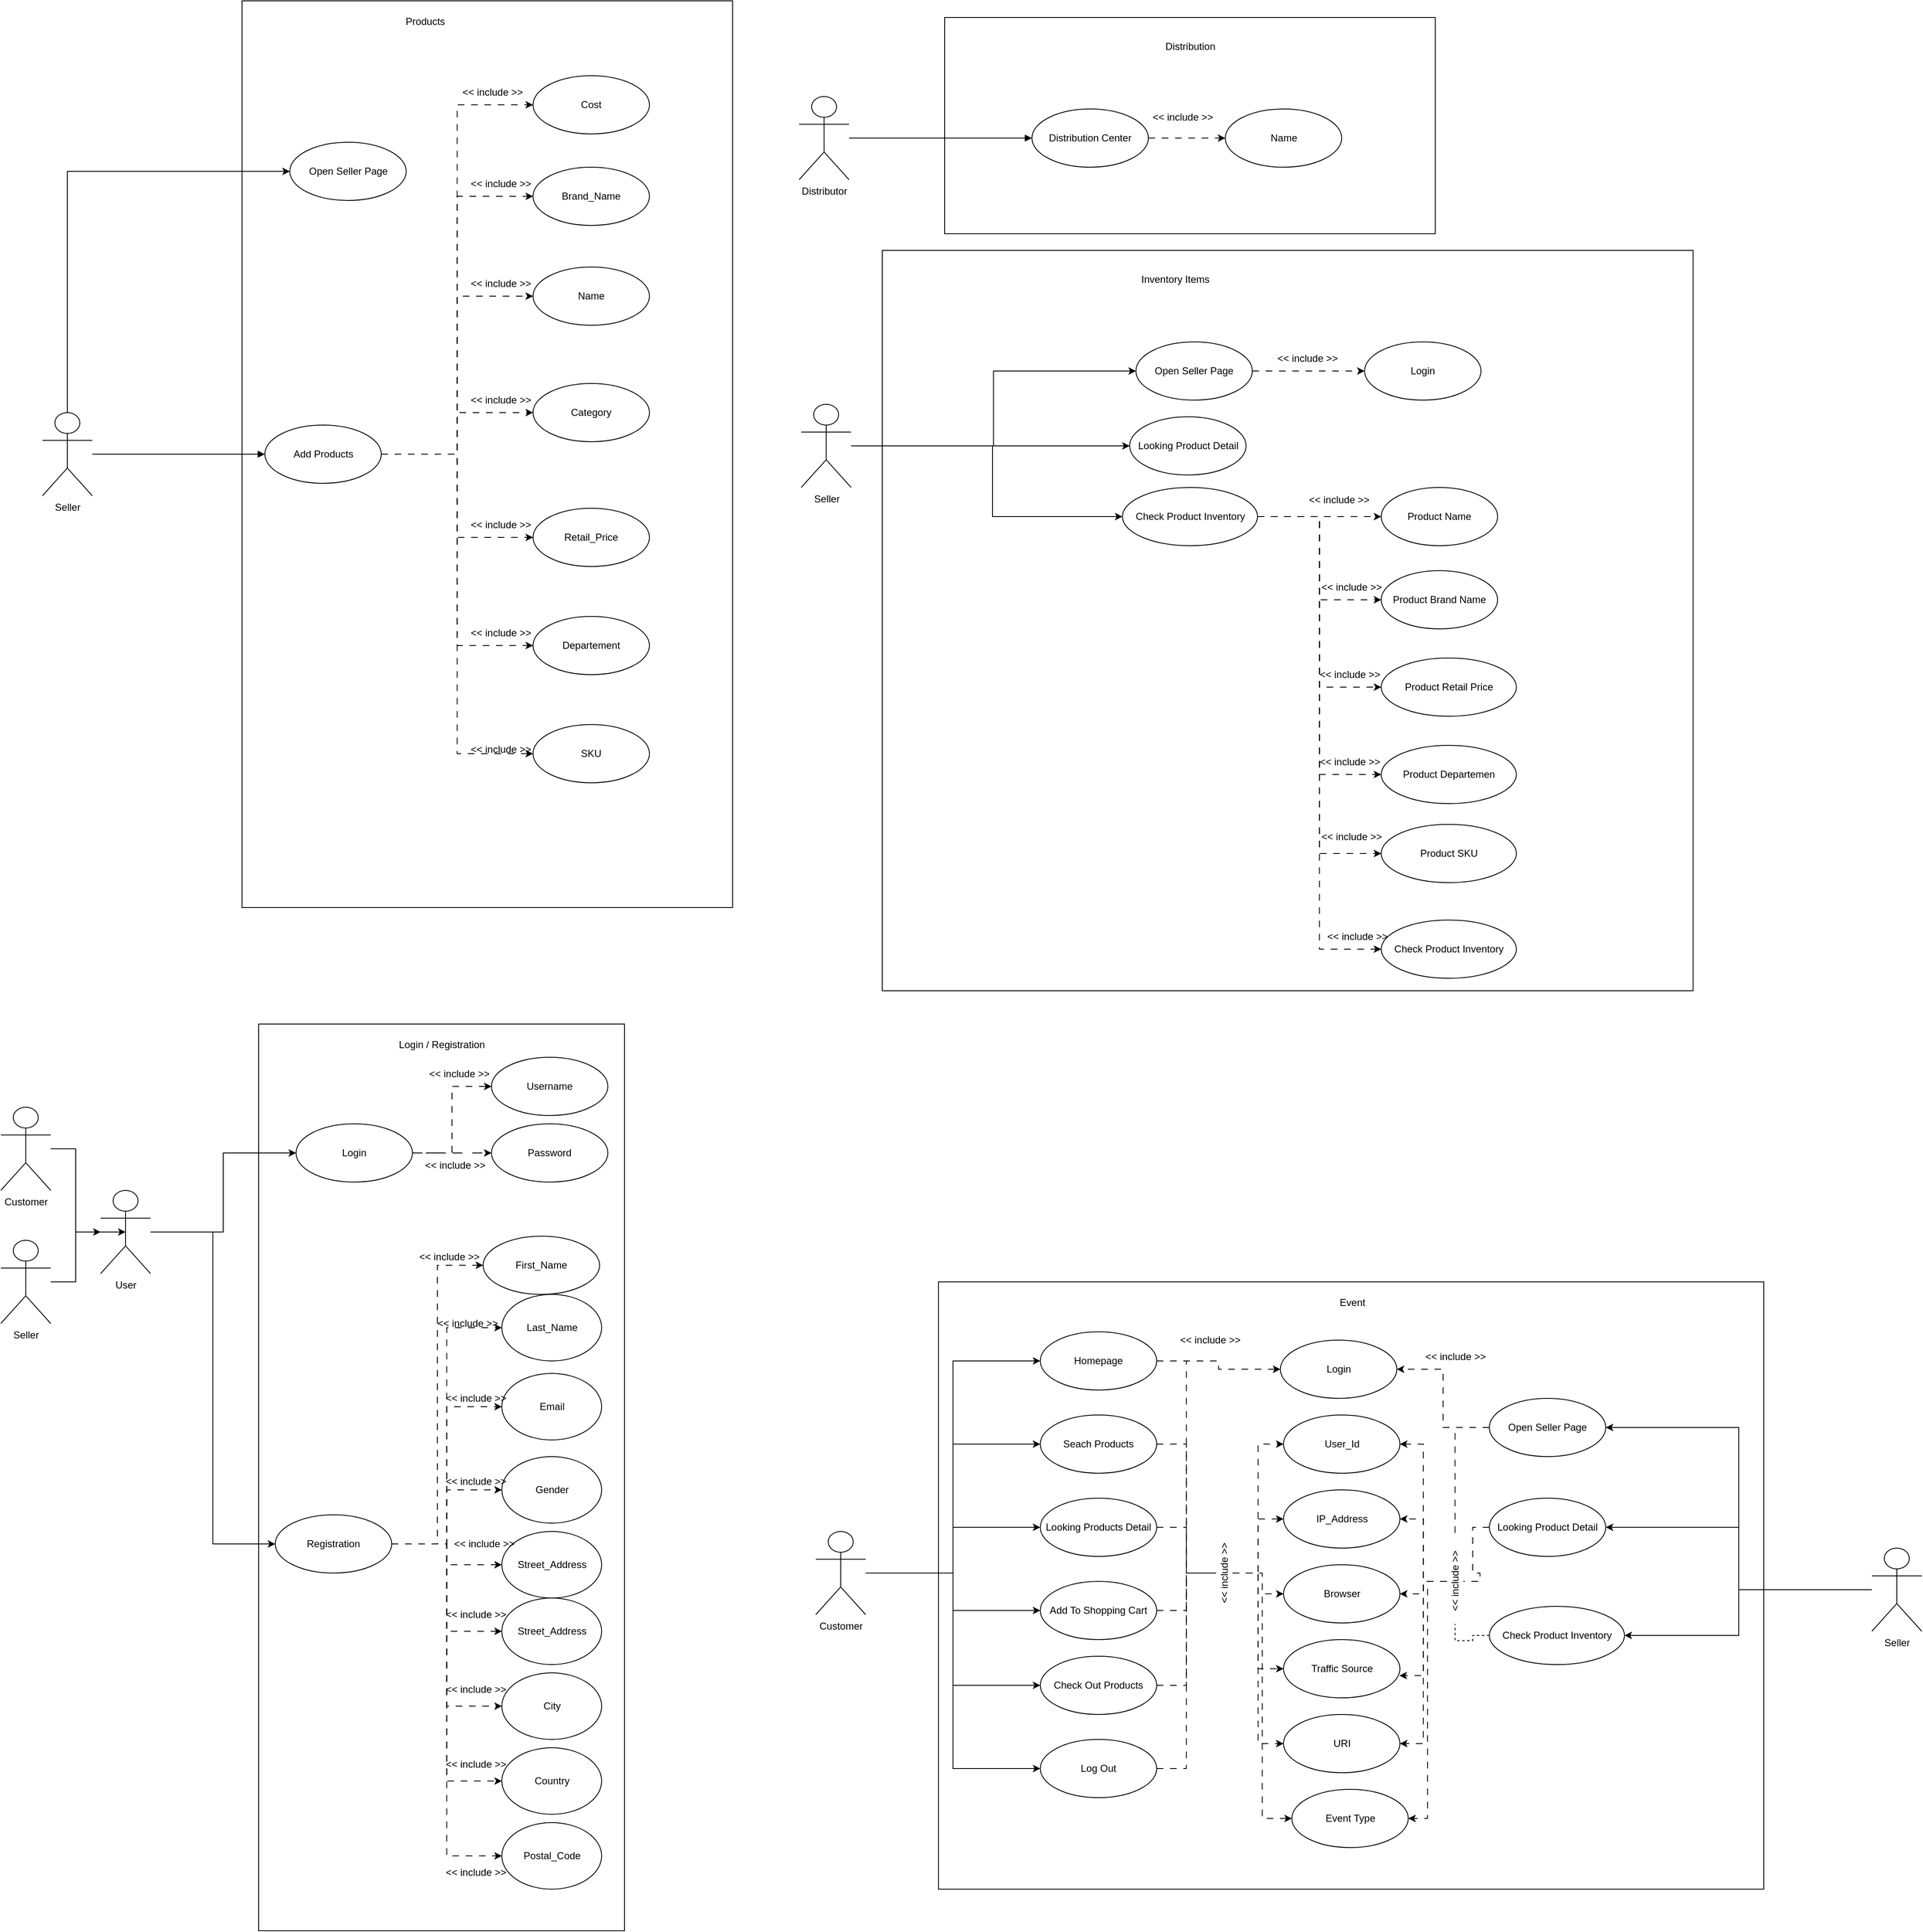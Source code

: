 <mxfile version="24.7.17">
  <diagram name="Page-1" id="zkoIdfZW4CY1T_tW_s7y">
    <mxGraphModel dx="1737" dy="3305" grid="1" gridSize="10" guides="1" tooltips="1" connect="1" arrows="1" fold="1" page="1" pageScale="1" pageWidth="850" pageHeight="1100" math="0" shadow="0">
      <root>
        <mxCell id="0" />
        <mxCell id="1" parent="0" />
        <mxCell id="ZgJ5rkqm4MpWhBZrzJL_-46" value="Customer" style="shape=umlActor;verticalLabelPosition=bottom;verticalAlign=top;html=1;" vertex="1" parent="1">
          <mxGeometry x="70" y="60" width="60" height="100" as="geometry" />
        </mxCell>
        <mxCell id="ZgJ5rkqm4MpWhBZrzJL_-100" style="edgeStyle=orthogonalEdgeStyle;rounded=0;orthogonalLoop=1;jettySize=auto;html=1;" edge="1" parent="1" source="ZgJ5rkqm4MpWhBZrzJL_-50" target="ZgJ5rkqm4MpWhBZrzJL_-52">
          <mxGeometry relative="1" as="geometry" />
        </mxCell>
        <mxCell id="ZgJ5rkqm4MpWhBZrzJL_-50" value="Seller" style="shape=umlActor;verticalLabelPosition=bottom;verticalAlign=top;html=1;" vertex="1" parent="1">
          <mxGeometry x="70" y="220" width="60" height="100" as="geometry" />
        </mxCell>
        <mxCell id="ZgJ5rkqm4MpWhBZrzJL_-51" value="" style="html=1;whiteSpace=wrap;" vertex="1" parent="1">
          <mxGeometry x="380" y="-40" width="440" height="1090" as="geometry" />
        </mxCell>
        <mxCell id="ZgJ5rkqm4MpWhBZrzJL_-97" style="edgeStyle=orthogonalEdgeStyle;rounded=0;orthogonalLoop=1;jettySize=auto;html=1;entryX=0;entryY=0.5;entryDx=0;entryDy=0;" edge="1" parent="1" source="ZgJ5rkqm4MpWhBZrzJL_-52" target="ZgJ5rkqm4MpWhBZrzJL_-53">
          <mxGeometry relative="1" as="geometry" />
        </mxCell>
        <mxCell id="ZgJ5rkqm4MpWhBZrzJL_-98" style="edgeStyle=orthogonalEdgeStyle;rounded=0;orthogonalLoop=1;jettySize=auto;html=1;entryX=0;entryY=0.5;entryDx=0;entryDy=0;" edge="1" parent="1" source="ZgJ5rkqm4MpWhBZrzJL_-52" target="ZgJ5rkqm4MpWhBZrzJL_-64">
          <mxGeometry relative="1" as="geometry" />
        </mxCell>
        <mxCell id="ZgJ5rkqm4MpWhBZrzJL_-52" value="User" style="shape=umlActor;verticalLabelPosition=bottom;verticalAlign=top;html=1;" vertex="1" parent="1">
          <mxGeometry x="190" y="160" width="60" height="100" as="geometry" />
        </mxCell>
        <mxCell id="ZgJ5rkqm4MpWhBZrzJL_-58" value="" style="edgeStyle=orthogonalEdgeStyle;rounded=0;orthogonalLoop=1;jettySize=auto;html=1;entryX=0;entryY=0.5;entryDx=0;entryDy=0;dashed=1;dashPattern=8 8;" edge="1" parent="1" source="ZgJ5rkqm4MpWhBZrzJL_-53" target="ZgJ5rkqm4MpWhBZrzJL_-55">
          <mxGeometry relative="1" as="geometry" />
        </mxCell>
        <mxCell id="ZgJ5rkqm4MpWhBZrzJL_-60" value="" style="edgeStyle=orthogonalEdgeStyle;rounded=0;orthogonalLoop=1;jettySize=auto;html=1;entryX=0;entryY=0.5;entryDx=0;entryDy=0;dashed=1;dashPattern=12 12;" edge="1" parent="1" source="ZgJ5rkqm4MpWhBZrzJL_-53" target="ZgJ5rkqm4MpWhBZrzJL_-59">
          <mxGeometry relative="1" as="geometry">
            <Array as="points">
              <mxPoint x="620" y="115" />
              <mxPoint x="620" y="115" />
            </Array>
          </mxGeometry>
        </mxCell>
        <mxCell id="ZgJ5rkqm4MpWhBZrzJL_-53" value="Login" style="ellipse;whiteSpace=wrap;html=1;" vertex="1" parent="1">
          <mxGeometry x="425" y="80" width="140" height="70" as="geometry" />
        </mxCell>
        <mxCell id="ZgJ5rkqm4MpWhBZrzJL_-55" value="Username" style="ellipse;whiteSpace=wrap;html=1;" vertex="1" parent="1">
          <mxGeometry x="660" width="140" height="70" as="geometry" />
        </mxCell>
        <mxCell id="ZgJ5rkqm4MpWhBZrzJL_-59" value="Password" style="ellipse;whiteSpace=wrap;html=1;" vertex="1" parent="1">
          <mxGeometry x="660" y="80" width="140" height="70" as="geometry" />
        </mxCell>
        <mxCell id="ZgJ5rkqm4MpWhBZrzJL_-61" value="Login / Registration" style="text;html=1;align=center;verticalAlign=middle;whiteSpace=wrap;rounded=0;" vertex="1" parent="1">
          <mxGeometry x="527.5" y="-30" width="145" height="30" as="geometry" />
        </mxCell>
        <mxCell id="ZgJ5rkqm4MpWhBZrzJL_-62" value="&amp;lt;&amp;lt; include &amp;gt;&amp;gt;" style="text;html=1;align=center;verticalAlign=middle;whiteSpace=wrap;rounded=0;" vertex="1" parent="1">
          <mxGeometry x="570" y="10" width="102.5" height="20" as="geometry" />
        </mxCell>
        <mxCell id="ZgJ5rkqm4MpWhBZrzJL_-63" value="&amp;lt;&amp;lt; include &amp;gt;&amp;gt;" style="text;html=1;align=center;verticalAlign=middle;whiteSpace=wrap;rounded=0;" vertex="1" parent="1">
          <mxGeometry x="565" y="120" width="102.5" height="20" as="geometry" />
        </mxCell>
        <mxCell id="ZgJ5rkqm4MpWhBZrzJL_-78" style="edgeStyle=orthogonalEdgeStyle;rounded=0;orthogonalLoop=1;jettySize=auto;html=1;entryX=0;entryY=0.5;entryDx=0;entryDy=0;dashed=1;dashPattern=8 8;" edge="1" parent="1" source="ZgJ5rkqm4MpWhBZrzJL_-64" target="ZgJ5rkqm4MpWhBZrzJL_-70">
          <mxGeometry relative="1" as="geometry" />
        </mxCell>
        <mxCell id="ZgJ5rkqm4MpWhBZrzJL_-79" style="edgeStyle=orthogonalEdgeStyle;rounded=0;orthogonalLoop=1;jettySize=auto;html=1;entryX=0;entryY=0.5;entryDx=0;entryDy=0;dashed=1;dashPattern=8 8;" edge="1" parent="1" source="ZgJ5rkqm4MpWhBZrzJL_-64" target="ZgJ5rkqm4MpWhBZrzJL_-71">
          <mxGeometry relative="1" as="geometry" />
        </mxCell>
        <mxCell id="ZgJ5rkqm4MpWhBZrzJL_-81" style="edgeStyle=orthogonalEdgeStyle;rounded=0;orthogonalLoop=1;jettySize=auto;html=1;dashed=1;dashPattern=8 8;" edge="1" parent="1" source="ZgJ5rkqm4MpWhBZrzJL_-64" target="ZgJ5rkqm4MpWhBZrzJL_-73">
          <mxGeometry relative="1" as="geometry" />
        </mxCell>
        <mxCell id="ZgJ5rkqm4MpWhBZrzJL_-82" style="edgeStyle=orthogonalEdgeStyle;rounded=0;orthogonalLoop=1;jettySize=auto;html=1;entryX=0;entryY=0.5;entryDx=0;entryDy=0;dashed=1;dashPattern=8 8;" edge="1" parent="1" source="ZgJ5rkqm4MpWhBZrzJL_-64" target="ZgJ5rkqm4MpWhBZrzJL_-74">
          <mxGeometry relative="1" as="geometry" />
        </mxCell>
        <mxCell id="ZgJ5rkqm4MpWhBZrzJL_-83" style="edgeStyle=orthogonalEdgeStyle;rounded=0;orthogonalLoop=1;jettySize=auto;html=1;entryX=0;entryY=0.5;entryDx=0;entryDy=0;dashed=1;dashPattern=8 8;" edge="1" parent="1" source="ZgJ5rkqm4MpWhBZrzJL_-64" target="ZgJ5rkqm4MpWhBZrzJL_-75">
          <mxGeometry relative="1" as="geometry" />
        </mxCell>
        <mxCell id="ZgJ5rkqm4MpWhBZrzJL_-84" style="edgeStyle=orthogonalEdgeStyle;rounded=0;orthogonalLoop=1;jettySize=auto;html=1;entryX=0;entryY=0.5;entryDx=0;entryDy=0;dashed=1;dashPattern=8 8;" edge="1" parent="1" source="ZgJ5rkqm4MpWhBZrzJL_-64" target="ZgJ5rkqm4MpWhBZrzJL_-76">
          <mxGeometry relative="1" as="geometry" />
        </mxCell>
        <mxCell id="ZgJ5rkqm4MpWhBZrzJL_-85" style="edgeStyle=orthogonalEdgeStyle;rounded=0;orthogonalLoop=1;jettySize=auto;html=1;entryX=0;entryY=0.5;entryDx=0;entryDy=0;dashed=1;dashPattern=8 8;" edge="1" parent="1" source="ZgJ5rkqm4MpWhBZrzJL_-64" target="ZgJ5rkqm4MpWhBZrzJL_-77">
          <mxGeometry relative="1" as="geometry" />
        </mxCell>
        <mxCell id="ZgJ5rkqm4MpWhBZrzJL_-87" style="edgeStyle=orthogonalEdgeStyle;rounded=0;orthogonalLoop=1;jettySize=auto;html=1;entryX=0;entryY=0.5;entryDx=0;entryDy=0;dashed=1;dashPattern=8 8;" edge="1" parent="1" source="ZgJ5rkqm4MpWhBZrzJL_-64" target="ZgJ5rkqm4MpWhBZrzJL_-65">
          <mxGeometry relative="1" as="geometry" />
        </mxCell>
        <mxCell id="ZgJ5rkqm4MpWhBZrzJL_-99" style="edgeStyle=orthogonalEdgeStyle;rounded=0;orthogonalLoop=1;jettySize=auto;html=1;entryX=0;entryY=0.5;entryDx=0;entryDy=0;dashed=1;dashPattern=8 8;" edge="1" parent="1" source="ZgJ5rkqm4MpWhBZrzJL_-64" target="ZgJ5rkqm4MpWhBZrzJL_-72">
          <mxGeometry relative="1" as="geometry" />
        </mxCell>
        <mxCell id="ZgJ5rkqm4MpWhBZrzJL_-64" value="Registration" style="ellipse;whiteSpace=wrap;html=1;" vertex="1" parent="1">
          <mxGeometry x="400" y="550" width="140" height="70" as="geometry" />
        </mxCell>
        <mxCell id="ZgJ5rkqm4MpWhBZrzJL_-65" value="First_Name" style="ellipse;whiteSpace=wrap;html=1;" vertex="1" parent="1">
          <mxGeometry x="650" y="215" width="140" height="70" as="geometry" />
        </mxCell>
        <mxCell id="ZgJ5rkqm4MpWhBZrzJL_-70" value="Last_Name" style="ellipse;whiteSpace=wrap;html=1;" vertex="1" parent="1">
          <mxGeometry x="672.5" y="285" width="120" height="80" as="geometry" />
        </mxCell>
        <mxCell id="ZgJ5rkqm4MpWhBZrzJL_-71" value="Email" style="ellipse;whiteSpace=wrap;html=1;" vertex="1" parent="1">
          <mxGeometry x="672.5" y="380" width="120" height="80" as="geometry" />
        </mxCell>
        <mxCell id="ZgJ5rkqm4MpWhBZrzJL_-72" value="Gender" style="ellipse;whiteSpace=wrap;html=1;" vertex="1" parent="1">
          <mxGeometry x="672.5" y="480" width="120" height="80" as="geometry" />
        </mxCell>
        <mxCell id="ZgJ5rkqm4MpWhBZrzJL_-73" value="Street_Address" style="ellipse;whiteSpace=wrap;html=1;" vertex="1" parent="1">
          <mxGeometry x="672.5" y="570" width="120" height="80" as="geometry" />
        </mxCell>
        <mxCell id="ZgJ5rkqm4MpWhBZrzJL_-74" value="Street_Address" style="ellipse;whiteSpace=wrap;html=1;" vertex="1" parent="1">
          <mxGeometry x="672.5" y="650" width="120" height="80" as="geometry" />
        </mxCell>
        <mxCell id="ZgJ5rkqm4MpWhBZrzJL_-75" value="City" style="ellipse;whiteSpace=wrap;html=1;" vertex="1" parent="1">
          <mxGeometry x="672.5" y="740" width="120" height="80" as="geometry" />
        </mxCell>
        <mxCell id="ZgJ5rkqm4MpWhBZrzJL_-76" value="Country" style="ellipse;whiteSpace=wrap;html=1;" vertex="1" parent="1">
          <mxGeometry x="672.5" y="830" width="120" height="80" as="geometry" />
        </mxCell>
        <mxCell id="ZgJ5rkqm4MpWhBZrzJL_-77" value="Postal_Code" style="ellipse;whiteSpace=wrap;html=1;" vertex="1" parent="1">
          <mxGeometry x="672.5" y="920" width="120" height="80" as="geometry" />
        </mxCell>
        <mxCell id="ZgJ5rkqm4MpWhBZrzJL_-86" value="&amp;lt;&amp;lt; include &amp;gt;&amp;gt;" style="text;html=1;align=center;verticalAlign=middle;whiteSpace=wrap;rounded=0;" vertex="1" parent="1">
          <mxGeometry x="557.5" y="230" width="102.5" height="20" as="geometry" />
        </mxCell>
        <mxCell id="ZgJ5rkqm4MpWhBZrzJL_-88" value="&amp;lt;&amp;lt; include &amp;gt;&amp;gt;" style="text;html=1;align=center;verticalAlign=middle;whiteSpace=wrap;rounded=0;" vertex="1" parent="1">
          <mxGeometry x="580" y="310" width="102.5" height="20" as="geometry" />
        </mxCell>
        <mxCell id="ZgJ5rkqm4MpWhBZrzJL_-89" value="&amp;lt;&amp;lt; include &amp;gt;&amp;gt;" style="text;html=1;align=center;verticalAlign=middle;whiteSpace=wrap;rounded=0;" vertex="1" parent="1">
          <mxGeometry x="590" y="400" width="102.5" height="20" as="geometry" />
        </mxCell>
        <mxCell id="ZgJ5rkqm4MpWhBZrzJL_-90" value="&amp;lt;&amp;lt; include &amp;gt;&amp;gt;" style="text;html=1;align=center;verticalAlign=middle;whiteSpace=wrap;rounded=0;" vertex="1" parent="1">
          <mxGeometry x="590" y="500" width="102.5" height="20" as="geometry" />
        </mxCell>
        <mxCell id="ZgJ5rkqm4MpWhBZrzJL_-92" value="&amp;lt;&amp;lt; include &amp;gt;&amp;gt;" style="text;html=1;align=center;verticalAlign=middle;whiteSpace=wrap;rounded=0;" vertex="1" parent="1">
          <mxGeometry x="600" y="575" width="102.5" height="20" as="geometry" />
        </mxCell>
        <mxCell id="ZgJ5rkqm4MpWhBZrzJL_-93" value="&amp;lt;&amp;lt; include &amp;gt;&amp;gt;" style="text;html=1;align=center;verticalAlign=middle;whiteSpace=wrap;rounded=0;" vertex="1" parent="1">
          <mxGeometry x="590" y="660" width="102.5" height="20" as="geometry" />
        </mxCell>
        <mxCell id="ZgJ5rkqm4MpWhBZrzJL_-94" value="&amp;lt;&amp;lt; include &amp;gt;&amp;gt;" style="text;html=1;align=center;verticalAlign=middle;whiteSpace=wrap;rounded=0;" vertex="1" parent="1">
          <mxGeometry x="590" y="750" width="102.5" height="20" as="geometry" />
        </mxCell>
        <mxCell id="ZgJ5rkqm4MpWhBZrzJL_-95" value="&amp;lt;&amp;lt; include &amp;gt;&amp;gt;" style="text;html=1;align=center;verticalAlign=middle;whiteSpace=wrap;rounded=0;" vertex="1" parent="1">
          <mxGeometry x="590" y="840" width="102.5" height="20" as="geometry" />
        </mxCell>
        <mxCell id="ZgJ5rkqm4MpWhBZrzJL_-96" value="&amp;lt;&amp;lt; include &amp;gt;&amp;gt;" style="text;html=1;align=center;verticalAlign=middle;whiteSpace=wrap;rounded=0;" vertex="1" parent="1">
          <mxGeometry x="590" y="970" width="102.5" height="20" as="geometry" />
        </mxCell>
        <mxCell id="ZgJ5rkqm4MpWhBZrzJL_-101" style="edgeStyle=orthogonalEdgeStyle;rounded=0;orthogonalLoop=1;jettySize=auto;html=1;entryX=0.5;entryY=0.5;entryDx=0;entryDy=0;entryPerimeter=0;" edge="1" parent="1" source="ZgJ5rkqm4MpWhBZrzJL_-46" target="ZgJ5rkqm4MpWhBZrzJL_-52">
          <mxGeometry relative="1" as="geometry" />
        </mxCell>
        <mxCell id="ZgJ5rkqm4MpWhBZrzJL_-102" value="Seller" style="shape=umlActor;verticalLabelPosition=bottom;verticalAlign=top;html=1;" vertex="1" parent="1">
          <mxGeometry x="120" y="-775" width="60" height="100" as="geometry" />
        </mxCell>
        <mxCell id="ZgJ5rkqm4MpWhBZrzJL_-103" value="" style="html=1;whiteSpace=wrap;" vertex="1" parent="1">
          <mxGeometry x="360" y="-1270" width="590" height="1090" as="geometry" />
        </mxCell>
        <mxCell id="ZgJ5rkqm4MpWhBZrzJL_-104" value="Products" style="text;html=1;align=center;verticalAlign=middle;whiteSpace=wrap;rounded=0;" vertex="1" parent="1">
          <mxGeometry x="507.5" y="-1260" width="145" height="30" as="geometry" />
        </mxCell>
        <mxCell id="ZgJ5rkqm4MpWhBZrzJL_-114" style="edgeStyle=orthogonalEdgeStyle;rounded=0;orthogonalLoop=1;jettySize=auto;html=1;entryX=0;entryY=0.5;entryDx=0;entryDy=0;dashed=1;dashPattern=8 8;" edge="1" parent="1" source="ZgJ5rkqm4MpWhBZrzJL_-105" target="ZgJ5rkqm4MpWhBZrzJL_-106">
          <mxGeometry relative="1" as="geometry" />
        </mxCell>
        <mxCell id="ZgJ5rkqm4MpWhBZrzJL_-115" style="edgeStyle=orthogonalEdgeStyle;rounded=0;orthogonalLoop=1;jettySize=auto;html=1;entryX=0;entryY=0.5;entryDx=0;entryDy=0;dashed=1;dashPattern=8 8;" edge="1" parent="1" source="ZgJ5rkqm4MpWhBZrzJL_-105" target="ZgJ5rkqm4MpWhBZrzJL_-108">
          <mxGeometry relative="1" as="geometry" />
        </mxCell>
        <mxCell id="ZgJ5rkqm4MpWhBZrzJL_-116" style="edgeStyle=orthogonalEdgeStyle;rounded=0;orthogonalLoop=1;jettySize=auto;html=1;entryX=0;entryY=0.5;entryDx=0;entryDy=0;dashed=1;dashPattern=8 8;" edge="1" parent="1" source="ZgJ5rkqm4MpWhBZrzJL_-105" target="ZgJ5rkqm4MpWhBZrzJL_-109">
          <mxGeometry relative="1" as="geometry" />
        </mxCell>
        <mxCell id="ZgJ5rkqm4MpWhBZrzJL_-117" style="edgeStyle=orthogonalEdgeStyle;rounded=0;orthogonalLoop=1;jettySize=auto;html=1;entryX=0;entryY=0.5;entryDx=0;entryDy=0;dashed=1;dashPattern=8 8;" edge="1" parent="1" source="ZgJ5rkqm4MpWhBZrzJL_-105" target="ZgJ5rkqm4MpWhBZrzJL_-110">
          <mxGeometry relative="1" as="geometry" />
        </mxCell>
        <mxCell id="ZgJ5rkqm4MpWhBZrzJL_-118" style="edgeStyle=orthogonalEdgeStyle;rounded=0;orthogonalLoop=1;jettySize=auto;html=1;entryX=0;entryY=0.5;entryDx=0;entryDy=0;dashed=1;dashPattern=8 8;" edge="1" parent="1" source="ZgJ5rkqm4MpWhBZrzJL_-105" target="ZgJ5rkqm4MpWhBZrzJL_-111">
          <mxGeometry relative="1" as="geometry" />
        </mxCell>
        <mxCell id="ZgJ5rkqm4MpWhBZrzJL_-119" style="edgeStyle=orthogonalEdgeStyle;rounded=0;orthogonalLoop=1;jettySize=auto;html=1;entryX=0;entryY=0.5;entryDx=0;entryDy=0;dashed=1;dashPattern=8 8;" edge="1" parent="1" source="ZgJ5rkqm4MpWhBZrzJL_-105" target="ZgJ5rkqm4MpWhBZrzJL_-112">
          <mxGeometry relative="1" as="geometry" />
        </mxCell>
        <mxCell id="ZgJ5rkqm4MpWhBZrzJL_-120" style="edgeStyle=orthogonalEdgeStyle;rounded=0;orthogonalLoop=1;jettySize=auto;html=1;entryX=0;entryY=0.5;entryDx=0;entryDy=0;dashed=1;dashPattern=8 8;" edge="1" parent="1" source="ZgJ5rkqm4MpWhBZrzJL_-105" target="ZgJ5rkqm4MpWhBZrzJL_-113">
          <mxGeometry relative="1" as="geometry" />
        </mxCell>
        <mxCell id="ZgJ5rkqm4MpWhBZrzJL_-123" style="edgeStyle=orthogonalEdgeStyle;rounded=0;orthogonalLoop=1;jettySize=auto;html=1;endArrow=none;endFill=0;startArrow=block;startFill=1;" edge="1" parent="1" source="ZgJ5rkqm4MpWhBZrzJL_-105" target="ZgJ5rkqm4MpWhBZrzJL_-102">
          <mxGeometry relative="1" as="geometry" />
        </mxCell>
        <mxCell id="ZgJ5rkqm4MpWhBZrzJL_-105" value="Add Products" style="ellipse;whiteSpace=wrap;html=1;" vertex="1" parent="1">
          <mxGeometry x="387.5" y="-760" width="140" height="70" as="geometry" />
        </mxCell>
        <mxCell id="ZgJ5rkqm4MpWhBZrzJL_-106" value="Cost" style="ellipse;whiteSpace=wrap;html=1;" vertex="1" parent="1">
          <mxGeometry x="710" y="-1180" width="140" height="70" as="geometry" />
        </mxCell>
        <mxCell id="ZgJ5rkqm4MpWhBZrzJL_-108" value="Brand_Name" style="ellipse;whiteSpace=wrap;html=1;" vertex="1" parent="1">
          <mxGeometry x="710" y="-1070" width="140" height="70" as="geometry" />
        </mxCell>
        <mxCell id="ZgJ5rkqm4MpWhBZrzJL_-109" value="Name" style="ellipse;whiteSpace=wrap;html=1;" vertex="1" parent="1">
          <mxGeometry x="710" y="-950" width="140" height="70" as="geometry" />
        </mxCell>
        <mxCell id="ZgJ5rkqm4MpWhBZrzJL_-110" value="Category" style="ellipse;whiteSpace=wrap;html=1;" vertex="1" parent="1">
          <mxGeometry x="710" y="-810" width="140" height="70" as="geometry" />
        </mxCell>
        <mxCell id="ZgJ5rkqm4MpWhBZrzJL_-111" value="Retail_Price" style="ellipse;whiteSpace=wrap;html=1;" vertex="1" parent="1">
          <mxGeometry x="710" y="-660" width="140" height="70" as="geometry" />
        </mxCell>
        <mxCell id="ZgJ5rkqm4MpWhBZrzJL_-112" value="Departement" style="ellipse;whiteSpace=wrap;html=1;" vertex="1" parent="1">
          <mxGeometry x="710" y="-530" width="140" height="70" as="geometry" />
        </mxCell>
        <mxCell id="ZgJ5rkqm4MpWhBZrzJL_-113" value="SKU" style="ellipse;whiteSpace=wrap;html=1;" vertex="1" parent="1">
          <mxGeometry x="710" y="-400" width="140" height="70" as="geometry" />
        </mxCell>
        <mxCell id="ZgJ5rkqm4MpWhBZrzJL_-124" value="&amp;lt;&amp;lt; include &amp;gt;&amp;gt;" style="text;html=1;align=center;verticalAlign=middle;whiteSpace=wrap;rounded=0;" vertex="1" parent="1">
          <mxGeometry x="610" y="-1170" width="102.5" height="20" as="geometry" />
        </mxCell>
        <mxCell id="ZgJ5rkqm4MpWhBZrzJL_-126" value="&amp;lt;&amp;lt; include &amp;gt;&amp;gt;" style="text;html=1;align=center;verticalAlign=middle;whiteSpace=wrap;rounded=0;" vertex="1" parent="1">
          <mxGeometry x="620" y="-1060" width="102.5" height="20" as="geometry" />
        </mxCell>
        <mxCell id="ZgJ5rkqm4MpWhBZrzJL_-127" value="&amp;lt;&amp;lt; include &amp;gt;&amp;gt;" style="text;html=1;align=center;verticalAlign=middle;whiteSpace=wrap;rounded=0;" vertex="1" parent="1">
          <mxGeometry x="620" y="-940" width="102.5" height="20" as="geometry" />
        </mxCell>
        <mxCell id="ZgJ5rkqm4MpWhBZrzJL_-128" value="&amp;lt;&amp;lt; include &amp;gt;&amp;gt;" style="text;html=1;align=center;verticalAlign=middle;whiteSpace=wrap;rounded=0;" vertex="1" parent="1">
          <mxGeometry x="620" y="-800" width="102.5" height="20" as="geometry" />
        </mxCell>
        <mxCell id="ZgJ5rkqm4MpWhBZrzJL_-129" value="&amp;lt;&amp;lt; include &amp;gt;&amp;gt;" style="text;html=1;align=center;verticalAlign=middle;whiteSpace=wrap;rounded=0;" vertex="1" parent="1">
          <mxGeometry x="620" y="-650" width="102.5" height="20" as="geometry" />
        </mxCell>
        <mxCell id="ZgJ5rkqm4MpWhBZrzJL_-130" value="&amp;lt;&amp;lt; include &amp;gt;&amp;gt;" style="text;html=1;align=center;verticalAlign=middle;whiteSpace=wrap;rounded=0;" vertex="1" parent="1">
          <mxGeometry x="620" y="-520" width="102.5" height="20" as="geometry" />
        </mxCell>
        <mxCell id="ZgJ5rkqm4MpWhBZrzJL_-131" value="&amp;lt;&amp;lt; include &amp;gt;&amp;gt;" style="text;html=1;align=center;verticalAlign=middle;whiteSpace=wrap;rounded=0;" vertex="1" parent="1">
          <mxGeometry x="620" y="-380" width="102.5" height="20" as="geometry" />
        </mxCell>
        <mxCell id="ZgJ5rkqm4MpWhBZrzJL_-132" value="Distributor" style="shape=umlActor;verticalLabelPosition=bottom;verticalAlign=top;html=1;" vertex="1" parent="1">
          <mxGeometry x="1030" y="-1155" width="60" height="100" as="geometry" />
        </mxCell>
        <mxCell id="ZgJ5rkqm4MpWhBZrzJL_-133" value="" style="html=1;whiteSpace=wrap;" vertex="1" parent="1">
          <mxGeometry x="1205" y="-1250" width="590" height="260" as="geometry" />
        </mxCell>
        <mxCell id="ZgJ5rkqm4MpWhBZrzJL_-136" value="" style="edgeStyle=orthogonalEdgeStyle;rounded=0;orthogonalLoop=1;jettySize=auto;html=1;dashed=1;dashPattern=8 8;" edge="1" parent="1" source="ZgJ5rkqm4MpWhBZrzJL_-134" target="ZgJ5rkqm4MpWhBZrzJL_-135">
          <mxGeometry relative="1" as="geometry" />
        </mxCell>
        <mxCell id="ZgJ5rkqm4MpWhBZrzJL_-138" style="edgeStyle=orthogonalEdgeStyle;rounded=0;orthogonalLoop=1;jettySize=auto;html=1;startArrow=block;startFill=1;endArrow=none;endFill=0;" edge="1" parent="1" source="ZgJ5rkqm4MpWhBZrzJL_-134" target="ZgJ5rkqm4MpWhBZrzJL_-132">
          <mxGeometry relative="1" as="geometry" />
        </mxCell>
        <mxCell id="ZgJ5rkqm4MpWhBZrzJL_-134" value="Distribution Center" style="ellipse;whiteSpace=wrap;html=1;" vertex="1" parent="1">
          <mxGeometry x="1310" y="-1140" width="140" height="70" as="geometry" />
        </mxCell>
        <mxCell id="ZgJ5rkqm4MpWhBZrzJL_-135" value="Name" style="ellipse;whiteSpace=wrap;html=1;" vertex="1" parent="1">
          <mxGeometry x="1542.5" y="-1140" width="140" height="70" as="geometry" />
        </mxCell>
        <mxCell id="ZgJ5rkqm4MpWhBZrzJL_-139" value="Distribution" style="text;html=1;align=center;verticalAlign=middle;whiteSpace=wrap;rounded=0;" vertex="1" parent="1">
          <mxGeometry x="1427.5" y="-1230" width="145" height="30" as="geometry" />
        </mxCell>
        <mxCell id="ZgJ5rkqm4MpWhBZrzJL_-140" value="&amp;lt;&amp;lt; include &amp;gt;&amp;gt;" style="text;html=1;align=center;verticalAlign=middle;whiteSpace=wrap;rounded=0;" vertex="1" parent="1">
          <mxGeometry x="1440" y="-1140" width="102.5" height="20" as="geometry" />
        </mxCell>
        <mxCell id="ZgJ5rkqm4MpWhBZrzJL_-144" value="" style="html=1;whiteSpace=wrap;" vertex="1" parent="1">
          <mxGeometry x="1130" y="-970" width="975" height="890" as="geometry" />
        </mxCell>
        <mxCell id="ZgJ5rkqm4MpWhBZrzJL_-153" style="edgeStyle=orthogonalEdgeStyle;rounded=0;orthogonalLoop=1;jettySize=auto;html=1;entryX=0;entryY=0.5;entryDx=0;entryDy=0;" edge="1" parent="1" source="ZgJ5rkqm4MpWhBZrzJL_-145" target="ZgJ5rkqm4MpWhBZrzJL_-146">
          <mxGeometry relative="1" as="geometry" />
        </mxCell>
        <mxCell id="ZgJ5rkqm4MpWhBZrzJL_-154" style="edgeStyle=orthogonalEdgeStyle;rounded=0;orthogonalLoop=1;jettySize=auto;html=1;entryX=0;entryY=0.5;entryDx=0;entryDy=0;" edge="1" parent="1" source="ZgJ5rkqm4MpWhBZrzJL_-145" target="ZgJ5rkqm4MpWhBZrzJL_-149">
          <mxGeometry relative="1" as="geometry" />
        </mxCell>
        <mxCell id="ZgJ5rkqm4MpWhBZrzJL_-155" style="edgeStyle=orthogonalEdgeStyle;rounded=0;orthogonalLoop=1;jettySize=auto;html=1;entryX=0;entryY=0.5;entryDx=0;entryDy=0;" edge="1" parent="1" source="ZgJ5rkqm4MpWhBZrzJL_-145" target="ZgJ5rkqm4MpWhBZrzJL_-151">
          <mxGeometry relative="1" as="geometry">
            <mxPoint x="1412.5" y="-650" as="targetPoint" />
            <Array as="points">
              <mxPoint x="1262.5" y="-735" />
              <mxPoint x="1262.5" y="-650" />
            </Array>
          </mxGeometry>
        </mxCell>
        <mxCell id="ZgJ5rkqm4MpWhBZrzJL_-145" value="Seller" style="shape=umlActor;verticalLabelPosition=bottom;verticalAlign=top;html=1;" vertex="1" parent="1">
          <mxGeometry x="1032.5" y="-785" width="60" height="100" as="geometry" />
        </mxCell>
        <mxCell id="ZgJ5rkqm4MpWhBZrzJL_-196" style="edgeStyle=orthogonalEdgeStyle;rounded=0;orthogonalLoop=1;jettySize=auto;html=1;entryX=0;entryY=0.5;entryDx=0;entryDy=0;dashed=1;dashPattern=8 8;" edge="1" parent="1" source="ZgJ5rkqm4MpWhBZrzJL_-146" target="ZgJ5rkqm4MpWhBZrzJL_-195">
          <mxGeometry relative="1" as="geometry" />
        </mxCell>
        <mxCell id="ZgJ5rkqm4MpWhBZrzJL_-146" value="Open Seller Page" style="ellipse;whiteSpace=wrap;html=1;" vertex="1" parent="1">
          <mxGeometry x="1435" y="-860" width="140" height="70" as="geometry" />
        </mxCell>
        <mxCell id="ZgJ5rkqm4MpWhBZrzJL_-147" value="Inventory Items" style="text;html=1;align=center;verticalAlign=middle;whiteSpace=wrap;rounded=0;" vertex="1" parent="1">
          <mxGeometry x="1410" y="-950" width="145" height="30" as="geometry" />
        </mxCell>
        <mxCell id="ZgJ5rkqm4MpWhBZrzJL_-149" value="Looking Product Detail" style="ellipse;whiteSpace=wrap;html=1;" vertex="1" parent="1">
          <mxGeometry x="1427.5" y="-770" width="140" height="70" as="geometry" />
        </mxCell>
        <mxCell id="ZgJ5rkqm4MpWhBZrzJL_-183" style="edgeStyle=orthogonalEdgeStyle;rounded=0;orthogonalLoop=1;jettySize=auto;html=1;entryX=0;entryY=0.5;entryDx=0;entryDy=0;dashed=1;dashPattern=8 8;" edge="1" parent="1" source="ZgJ5rkqm4MpWhBZrzJL_-151" target="ZgJ5rkqm4MpWhBZrzJL_-177">
          <mxGeometry relative="1" as="geometry" />
        </mxCell>
        <mxCell id="ZgJ5rkqm4MpWhBZrzJL_-184" style="edgeStyle=orthogonalEdgeStyle;rounded=0;orthogonalLoop=1;jettySize=auto;html=1;entryX=0;entryY=0.5;entryDx=0;entryDy=0;dashed=1;dashPattern=8 8;" edge="1" parent="1" source="ZgJ5rkqm4MpWhBZrzJL_-151" target="ZgJ5rkqm4MpWhBZrzJL_-178">
          <mxGeometry relative="1" as="geometry" />
        </mxCell>
        <mxCell id="ZgJ5rkqm4MpWhBZrzJL_-185" style="edgeStyle=orthogonalEdgeStyle;rounded=0;orthogonalLoop=1;jettySize=auto;html=1;entryX=0;entryY=0.5;entryDx=0;entryDy=0;dashed=1;dashPattern=8 8;" edge="1" parent="1" source="ZgJ5rkqm4MpWhBZrzJL_-151" target="ZgJ5rkqm4MpWhBZrzJL_-179">
          <mxGeometry relative="1" as="geometry" />
        </mxCell>
        <mxCell id="ZgJ5rkqm4MpWhBZrzJL_-186" style="edgeStyle=orthogonalEdgeStyle;rounded=0;orthogonalLoop=1;jettySize=auto;html=1;entryX=0;entryY=0.5;entryDx=0;entryDy=0;dashed=1;dashPattern=8 8;" edge="1" parent="1" source="ZgJ5rkqm4MpWhBZrzJL_-151" target="ZgJ5rkqm4MpWhBZrzJL_-180">
          <mxGeometry relative="1" as="geometry" />
        </mxCell>
        <mxCell id="ZgJ5rkqm4MpWhBZrzJL_-187" style="edgeStyle=orthogonalEdgeStyle;rounded=0;orthogonalLoop=1;jettySize=auto;html=1;entryX=0;entryY=0.5;entryDx=0;entryDy=0;dashed=1;dashPattern=8 8;" edge="1" parent="1" source="ZgJ5rkqm4MpWhBZrzJL_-151" target="ZgJ5rkqm4MpWhBZrzJL_-181">
          <mxGeometry relative="1" as="geometry" />
        </mxCell>
        <mxCell id="ZgJ5rkqm4MpWhBZrzJL_-188" style="edgeStyle=orthogonalEdgeStyle;rounded=0;orthogonalLoop=1;jettySize=auto;html=1;entryX=0;entryY=0.5;entryDx=0;entryDy=0;dashed=1;dashPattern=8 8;" edge="1" parent="1" source="ZgJ5rkqm4MpWhBZrzJL_-151" target="ZgJ5rkqm4MpWhBZrzJL_-182">
          <mxGeometry relative="1" as="geometry" />
        </mxCell>
        <mxCell id="ZgJ5rkqm4MpWhBZrzJL_-151" value="Check Product Inventory" style="ellipse;whiteSpace=wrap;html=1;" vertex="1" parent="1">
          <mxGeometry x="1418.75" y="-685" width="162.5" height="70" as="geometry" />
        </mxCell>
        <mxCell id="ZgJ5rkqm4MpWhBZrzJL_-159" style="edgeStyle=orthogonalEdgeStyle;rounded=0;orthogonalLoop=1;jettySize=auto;html=1;endArrow=none;endFill=0;startArrow=classic;startFill=1;" edge="1" parent="1" source="ZgJ5rkqm4MpWhBZrzJL_-157" target="ZgJ5rkqm4MpWhBZrzJL_-102">
          <mxGeometry relative="1" as="geometry" />
        </mxCell>
        <mxCell id="ZgJ5rkqm4MpWhBZrzJL_-157" value="Open Seller Page" style="ellipse;whiteSpace=wrap;html=1;" vertex="1" parent="1">
          <mxGeometry x="417.5" y="-1100" width="140" height="70" as="geometry" />
        </mxCell>
        <mxCell id="ZgJ5rkqm4MpWhBZrzJL_-160" value="" style="html=1;whiteSpace=wrap;" vertex="1" parent="1">
          <mxGeometry x="1197.5" y="270" width="992.5" height="730" as="geometry" />
        </mxCell>
        <mxCell id="ZgJ5rkqm4MpWhBZrzJL_-161" value="Event" style="text;html=1;align=center;verticalAlign=middle;whiteSpace=wrap;rounded=0;" vertex="1" parent="1">
          <mxGeometry x="1622.5" y="280" width="145" height="30" as="geometry" />
        </mxCell>
        <mxCell id="ZgJ5rkqm4MpWhBZrzJL_-171" style="edgeStyle=orthogonalEdgeStyle;rounded=0;orthogonalLoop=1;jettySize=auto;html=1;entryX=0;entryY=0.5;entryDx=0;entryDy=0;" edge="1" parent="1" source="ZgJ5rkqm4MpWhBZrzJL_-162" target="ZgJ5rkqm4MpWhBZrzJL_-163">
          <mxGeometry relative="1" as="geometry" />
        </mxCell>
        <mxCell id="ZgJ5rkqm4MpWhBZrzJL_-172" style="edgeStyle=orthogonalEdgeStyle;rounded=0;orthogonalLoop=1;jettySize=auto;html=1;entryX=0;entryY=0.5;entryDx=0;entryDy=0;" edge="1" parent="1" source="ZgJ5rkqm4MpWhBZrzJL_-162" target="ZgJ5rkqm4MpWhBZrzJL_-164">
          <mxGeometry relative="1" as="geometry" />
        </mxCell>
        <mxCell id="ZgJ5rkqm4MpWhBZrzJL_-173" style="edgeStyle=orthogonalEdgeStyle;rounded=0;orthogonalLoop=1;jettySize=auto;html=1;entryX=0;entryY=0.5;entryDx=0;entryDy=0;" edge="1" parent="1" source="ZgJ5rkqm4MpWhBZrzJL_-162" target="ZgJ5rkqm4MpWhBZrzJL_-165">
          <mxGeometry relative="1" as="geometry" />
        </mxCell>
        <mxCell id="ZgJ5rkqm4MpWhBZrzJL_-174" style="edgeStyle=orthogonalEdgeStyle;rounded=0;orthogonalLoop=1;jettySize=auto;html=1;entryX=0;entryY=0.5;entryDx=0;entryDy=0;" edge="1" parent="1" source="ZgJ5rkqm4MpWhBZrzJL_-162" target="ZgJ5rkqm4MpWhBZrzJL_-166">
          <mxGeometry relative="1" as="geometry" />
        </mxCell>
        <mxCell id="ZgJ5rkqm4MpWhBZrzJL_-175" style="edgeStyle=orthogonalEdgeStyle;rounded=0;orthogonalLoop=1;jettySize=auto;html=1;entryX=0;entryY=0.5;entryDx=0;entryDy=0;" edge="1" parent="1" source="ZgJ5rkqm4MpWhBZrzJL_-162" target="ZgJ5rkqm4MpWhBZrzJL_-167">
          <mxGeometry relative="1" as="geometry" />
        </mxCell>
        <mxCell id="ZgJ5rkqm4MpWhBZrzJL_-176" style="edgeStyle=orthogonalEdgeStyle;rounded=0;orthogonalLoop=1;jettySize=auto;html=1;entryX=0;entryY=0.5;entryDx=0;entryDy=0;" edge="1" parent="1" source="ZgJ5rkqm4MpWhBZrzJL_-162" target="ZgJ5rkqm4MpWhBZrzJL_-168">
          <mxGeometry relative="1" as="geometry" />
        </mxCell>
        <mxCell id="ZgJ5rkqm4MpWhBZrzJL_-162" value="Customer" style="shape=umlActor;verticalLabelPosition=bottom;verticalAlign=top;html=1;" vertex="1" parent="1">
          <mxGeometry x="1050" y="570" width="60" height="100" as="geometry" />
        </mxCell>
        <mxCell id="ZgJ5rkqm4MpWhBZrzJL_-240" style="edgeStyle=orthogonalEdgeStyle;rounded=0;orthogonalLoop=1;jettySize=auto;html=1;entryX=0;entryY=0.5;entryDx=0;entryDy=0;dashed=1;dashPattern=8 8;" edge="1" parent="1" source="ZgJ5rkqm4MpWhBZrzJL_-163" target="ZgJ5rkqm4MpWhBZrzJL_-198">
          <mxGeometry relative="1" as="geometry" />
        </mxCell>
        <mxCell id="ZgJ5rkqm4MpWhBZrzJL_-246" style="edgeStyle=orthogonalEdgeStyle;rounded=0;orthogonalLoop=1;jettySize=auto;html=1;entryX=0.5;entryY=0;entryDx=0;entryDy=0;dashed=1;dashPattern=8 8;endArrow=none;endFill=0;" edge="1" parent="1" source="ZgJ5rkqm4MpWhBZrzJL_-163" target="ZgJ5rkqm4MpWhBZrzJL_-244">
          <mxGeometry relative="1" as="geometry" />
        </mxCell>
        <mxCell id="ZgJ5rkqm4MpWhBZrzJL_-163" value="Homepage" style="ellipse;whiteSpace=wrap;html=1;" vertex="1" parent="1">
          <mxGeometry x="1320" y="330" width="140" height="70" as="geometry" />
        </mxCell>
        <mxCell id="ZgJ5rkqm4MpWhBZrzJL_-249" style="edgeStyle=orthogonalEdgeStyle;rounded=0;orthogonalLoop=1;jettySize=auto;html=1;entryX=0.5;entryY=0;entryDx=0;entryDy=0;dashed=1;dashPattern=8 8;endArrow=none;endFill=0;" edge="1" parent="1" source="ZgJ5rkqm4MpWhBZrzJL_-164" target="ZgJ5rkqm4MpWhBZrzJL_-244">
          <mxGeometry relative="1" as="geometry" />
        </mxCell>
        <mxCell id="ZgJ5rkqm4MpWhBZrzJL_-164" value="Seach Products" style="ellipse;whiteSpace=wrap;html=1;" vertex="1" parent="1">
          <mxGeometry x="1320" y="430" width="140" height="70" as="geometry" />
        </mxCell>
        <mxCell id="ZgJ5rkqm4MpWhBZrzJL_-250" style="edgeStyle=orthogonalEdgeStyle;rounded=0;orthogonalLoop=1;jettySize=auto;html=1;entryX=0.5;entryY=0;entryDx=0;entryDy=0;dashed=1;dashPattern=8 8;endArrow=none;endFill=0;" edge="1" parent="1" source="ZgJ5rkqm4MpWhBZrzJL_-165" target="ZgJ5rkqm4MpWhBZrzJL_-244">
          <mxGeometry relative="1" as="geometry" />
        </mxCell>
        <mxCell id="ZgJ5rkqm4MpWhBZrzJL_-165" value="Looking Products Detail" style="ellipse;whiteSpace=wrap;html=1;" vertex="1" parent="1">
          <mxGeometry x="1320" y="530" width="140" height="70" as="geometry" />
        </mxCell>
        <mxCell id="ZgJ5rkqm4MpWhBZrzJL_-251" style="edgeStyle=orthogonalEdgeStyle;rounded=0;orthogonalLoop=1;jettySize=auto;html=1;entryX=0.5;entryY=0;entryDx=0;entryDy=0;dashed=1;dashPattern=8 8;endArrow=none;endFill=0;" edge="1" parent="1" source="ZgJ5rkqm4MpWhBZrzJL_-166" target="ZgJ5rkqm4MpWhBZrzJL_-244">
          <mxGeometry relative="1" as="geometry" />
        </mxCell>
        <mxCell id="ZgJ5rkqm4MpWhBZrzJL_-166" value="Add To Shopping Cart" style="ellipse;whiteSpace=wrap;html=1;" vertex="1" parent="1">
          <mxGeometry x="1320" y="630" width="140" height="70" as="geometry" />
        </mxCell>
        <mxCell id="ZgJ5rkqm4MpWhBZrzJL_-252" style="edgeStyle=orthogonalEdgeStyle;rounded=0;orthogonalLoop=1;jettySize=auto;html=1;entryX=0.5;entryY=0;entryDx=0;entryDy=0;dashed=1;dashPattern=8 8;endArrow=none;endFill=0;" edge="1" parent="1" source="ZgJ5rkqm4MpWhBZrzJL_-167" target="ZgJ5rkqm4MpWhBZrzJL_-244">
          <mxGeometry relative="1" as="geometry" />
        </mxCell>
        <mxCell id="ZgJ5rkqm4MpWhBZrzJL_-167" value="Check Out Products" style="ellipse;whiteSpace=wrap;html=1;" vertex="1" parent="1">
          <mxGeometry x="1320" y="720" width="140" height="70" as="geometry" />
        </mxCell>
        <mxCell id="ZgJ5rkqm4MpWhBZrzJL_-253" style="edgeStyle=orthogonalEdgeStyle;rounded=0;orthogonalLoop=1;jettySize=auto;html=1;entryX=0.5;entryY=0;entryDx=0;entryDy=0;dashed=1;dashPattern=8 8;endArrow=none;endFill=0;" edge="1" parent="1" source="ZgJ5rkqm4MpWhBZrzJL_-168" target="ZgJ5rkqm4MpWhBZrzJL_-244">
          <mxGeometry relative="1" as="geometry" />
        </mxCell>
        <mxCell id="ZgJ5rkqm4MpWhBZrzJL_-168" value="Log Out" style="ellipse;whiteSpace=wrap;html=1;" vertex="1" parent="1">
          <mxGeometry x="1320" y="820" width="140" height="70" as="geometry" />
        </mxCell>
        <mxCell id="ZgJ5rkqm4MpWhBZrzJL_-177" value="Product Name" style="ellipse;whiteSpace=wrap;html=1;" vertex="1" parent="1">
          <mxGeometry x="1730" y="-685" width="140" height="70" as="geometry" />
        </mxCell>
        <mxCell id="ZgJ5rkqm4MpWhBZrzJL_-178" value="Product Brand Name" style="ellipse;whiteSpace=wrap;html=1;" vertex="1" parent="1">
          <mxGeometry x="1730" y="-585" width="140" height="70" as="geometry" />
        </mxCell>
        <mxCell id="ZgJ5rkqm4MpWhBZrzJL_-179" value="Product Retail Price" style="ellipse;whiteSpace=wrap;html=1;" vertex="1" parent="1">
          <mxGeometry x="1730" y="-480" width="162.5" height="70" as="geometry" />
        </mxCell>
        <mxCell id="ZgJ5rkqm4MpWhBZrzJL_-180" value="Product Departemen" style="ellipse;whiteSpace=wrap;html=1;" vertex="1" parent="1">
          <mxGeometry x="1730" y="-375" width="162.5" height="70" as="geometry" />
        </mxCell>
        <mxCell id="ZgJ5rkqm4MpWhBZrzJL_-181" value="Product SKU" style="ellipse;whiteSpace=wrap;html=1;" vertex="1" parent="1">
          <mxGeometry x="1730" y="-280" width="162.5" height="70" as="geometry" />
        </mxCell>
        <mxCell id="ZgJ5rkqm4MpWhBZrzJL_-182" value="Check Product Inventory" style="ellipse;whiteSpace=wrap;html=1;" vertex="1" parent="1">
          <mxGeometry x="1730" y="-165" width="162.5" height="70" as="geometry" />
        </mxCell>
        <mxCell id="ZgJ5rkqm4MpWhBZrzJL_-189" value="&amp;lt;&amp;lt; include &amp;gt;&amp;gt;" style="text;html=1;align=center;verticalAlign=middle;whiteSpace=wrap;rounded=0;" vertex="1" parent="1">
          <mxGeometry x="1627.5" y="-680" width="102.5" height="20" as="geometry" />
        </mxCell>
        <mxCell id="ZgJ5rkqm4MpWhBZrzJL_-190" value="&amp;lt;&amp;lt; include &amp;gt;&amp;gt;" style="text;html=1;align=center;verticalAlign=middle;whiteSpace=wrap;rounded=0;" vertex="1" parent="1">
          <mxGeometry x="1642.5" y="-575" width="102.5" height="20" as="geometry" />
        </mxCell>
        <mxCell id="ZgJ5rkqm4MpWhBZrzJL_-191" value="&amp;lt;&amp;lt; include &amp;gt;&amp;gt;" style="text;html=1;align=center;verticalAlign=middle;whiteSpace=wrap;rounded=0;" vertex="1" parent="1">
          <mxGeometry x="1641.25" y="-470" width="102.5" height="20" as="geometry" />
        </mxCell>
        <mxCell id="ZgJ5rkqm4MpWhBZrzJL_-192" value="&amp;lt;&amp;lt; include &amp;gt;&amp;gt;" style="text;html=1;align=center;verticalAlign=middle;whiteSpace=wrap;rounded=0;" vertex="1" parent="1">
          <mxGeometry x="1641.25" y="-365" width="102.5" height="20" as="geometry" />
        </mxCell>
        <mxCell id="ZgJ5rkqm4MpWhBZrzJL_-193" value="&amp;lt;&amp;lt; include &amp;gt;&amp;gt;" style="text;html=1;align=center;verticalAlign=middle;whiteSpace=wrap;rounded=0;" vertex="1" parent="1">
          <mxGeometry x="1642.5" y="-275" width="102.5" height="20" as="geometry" />
        </mxCell>
        <mxCell id="ZgJ5rkqm4MpWhBZrzJL_-194" value="&amp;lt;&amp;lt; include &amp;gt;&amp;gt;" style="text;html=1;align=center;verticalAlign=middle;whiteSpace=wrap;rounded=0;" vertex="1" parent="1">
          <mxGeometry x="1650" y="-155" width="102.5" height="20" as="geometry" />
        </mxCell>
        <mxCell id="ZgJ5rkqm4MpWhBZrzJL_-195" value="Login" style="ellipse;whiteSpace=wrap;html=1;" vertex="1" parent="1">
          <mxGeometry x="1710" y="-860" width="140" height="70" as="geometry" />
        </mxCell>
        <mxCell id="ZgJ5rkqm4MpWhBZrzJL_-197" value="&amp;lt;&amp;lt; include &amp;gt;&amp;gt;" style="text;html=1;align=center;verticalAlign=middle;whiteSpace=wrap;rounded=0;" vertex="1" parent="1">
          <mxGeometry x="1590" y="-850" width="102.5" height="20" as="geometry" />
        </mxCell>
        <mxCell id="ZgJ5rkqm4MpWhBZrzJL_-198" value="Login" style="ellipse;whiteSpace=wrap;html=1;" vertex="1" parent="1">
          <mxGeometry x="1608.75" y="340" width="140" height="70" as="geometry" />
        </mxCell>
        <mxCell id="ZgJ5rkqm4MpWhBZrzJL_-199" style="edgeStyle=orthogonalEdgeStyle;rounded=0;orthogonalLoop=1;jettySize=auto;html=1;entryX=1;entryY=0.5;entryDx=0;entryDy=0;" edge="1" parent="1" source="ZgJ5rkqm4MpWhBZrzJL_-202" target="ZgJ5rkqm4MpWhBZrzJL_-203">
          <mxGeometry relative="1" as="geometry" />
        </mxCell>
        <mxCell id="ZgJ5rkqm4MpWhBZrzJL_-200" style="edgeStyle=orthogonalEdgeStyle;rounded=0;orthogonalLoop=1;jettySize=auto;html=1;entryX=1;entryY=0.5;entryDx=0;entryDy=0;" edge="1" parent="1" source="ZgJ5rkqm4MpWhBZrzJL_-202" target="ZgJ5rkqm4MpWhBZrzJL_-204">
          <mxGeometry relative="1" as="geometry" />
        </mxCell>
        <mxCell id="ZgJ5rkqm4MpWhBZrzJL_-206" style="edgeStyle=orthogonalEdgeStyle;rounded=0;orthogonalLoop=1;jettySize=auto;html=1;entryX=1;entryY=0.5;entryDx=0;entryDy=0;" edge="1" parent="1" source="ZgJ5rkqm4MpWhBZrzJL_-202" target="ZgJ5rkqm4MpWhBZrzJL_-205">
          <mxGeometry relative="1" as="geometry">
            <Array as="points">
              <mxPoint x="2160" y="640" />
              <mxPoint x="2160" y="695" />
            </Array>
          </mxGeometry>
        </mxCell>
        <mxCell id="ZgJ5rkqm4MpWhBZrzJL_-202" value="Seller" style="shape=umlActor;verticalLabelPosition=bottom;verticalAlign=top;html=1;" vertex="1" parent="1">
          <mxGeometry x="2320" y="590" width="60" height="100" as="geometry" />
        </mxCell>
        <mxCell id="ZgJ5rkqm4MpWhBZrzJL_-241" style="edgeStyle=orthogonalEdgeStyle;rounded=0;orthogonalLoop=1;jettySize=auto;html=1;dashed=1;dashPattern=8 8;" edge="1" parent="1" source="ZgJ5rkqm4MpWhBZrzJL_-203" target="ZgJ5rkqm4MpWhBZrzJL_-198">
          <mxGeometry relative="1" as="geometry" />
        </mxCell>
        <mxCell id="ZgJ5rkqm4MpWhBZrzJL_-263" style="edgeStyle=orthogonalEdgeStyle;rounded=0;orthogonalLoop=1;jettySize=auto;html=1;endArrow=none;endFill=0;dashed=1;dashPattern=8 8;" edge="1" parent="1" source="ZgJ5rkqm4MpWhBZrzJL_-203" target="ZgJ5rkqm4MpWhBZrzJL_-245">
          <mxGeometry relative="1" as="geometry" />
        </mxCell>
        <mxCell id="ZgJ5rkqm4MpWhBZrzJL_-203" value="Open Seller Page" style="ellipse;whiteSpace=wrap;html=1;" vertex="1" parent="1">
          <mxGeometry x="1860" y="410" width="140" height="70" as="geometry" />
        </mxCell>
        <mxCell id="ZgJ5rkqm4MpWhBZrzJL_-264" style="edgeStyle=orthogonalEdgeStyle;rounded=0;orthogonalLoop=1;jettySize=auto;html=1;endArrow=none;endFill=0;dashed=1;dashPattern=8 8;" edge="1" parent="1" source="ZgJ5rkqm4MpWhBZrzJL_-204" target="ZgJ5rkqm4MpWhBZrzJL_-245">
          <mxGeometry relative="1" as="geometry" />
        </mxCell>
        <mxCell id="ZgJ5rkqm4MpWhBZrzJL_-204" value="Looking Product Detail" style="ellipse;whiteSpace=wrap;html=1;" vertex="1" parent="1">
          <mxGeometry x="1860" y="530" width="140" height="70" as="geometry" />
        </mxCell>
        <mxCell id="ZgJ5rkqm4MpWhBZrzJL_-265" style="edgeStyle=orthogonalEdgeStyle;rounded=0;orthogonalLoop=1;jettySize=auto;html=1;entryX=0;entryY=0.5;entryDx=0;entryDy=0;endArrow=none;endFill=0;dashed=1;" edge="1" parent="1" source="ZgJ5rkqm4MpWhBZrzJL_-205" target="ZgJ5rkqm4MpWhBZrzJL_-245">
          <mxGeometry relative="1" as="geometry" />
        </mxCell>
        <mxCell id="ZgJ5rkqm4MpWhBZrzJL_-205" value="Check Product Inventory" style="ellipse;whiteSpace=wrap;html=1;" vertex="1" parent="1">
          <mxGeometry x="1860" y="660" width="162.5" height="70" as="geometry" />
        </mxCell>
        <mxCell id="ZgJ5rkqm4MpWhBZrzJL_-209" value="User_Id" style="ellipse;whiteSpace=wrap;html=1;" vertex="1" parent="1">
          <mxGeometry x="1612.5" y="430" width="140" height="70" as="geometry" />
        </mxCell>
        <mxCell id="ZgJ5rkqm4MpWhBZrzJL_-210" value="IP_Address" style="ellipse;whiteSpace=wrap;html=1;" vertex="1" parent="1">
          <mxGeometry x="1612.5" y="520" width="140" height="70" as="geometry" />
        </mxCell>
        <mxCell id="ZgJ5rkqm4MpWhBZrzJL_-211" value="Browser" style="ellipse;whiteSpace=wrap;html=1;" vertex="1" parent="1">
          <mxGeometry x="1612.5" y="610" width="140" height="70" as="geometry" />
        </mxCell>
        <mxCell id="ZgJ5rkqm4MpWhBZrzJL_-212" value="Traffic Source" style="ellipse;whiteSpace=wrap;html=1;" vertex="1" parent="1">
          <mxGeometry x="1612.5" y="700" width="140" height="70" as="geometry" />
        </mxCell>
        <mxCell id="ZgJ5rkqm4MpWhBZrzJL_-213" value="URI" style="ellipse;whiteSpace=wrap;html=1;" vertex="1" parent="1">
          <mxGeometry x="1612.5" y="790" width="140" height="70" as="geometry" />
        </mxCell>
        <mxCell id="ZgJ5rkqm4MpWhBZrzJL_-214" value="Event Type" style="ellipse;whiteSpace=wrap;html=1;" vertex="1" parent="1">
          <mxGeometry x="1622.5" y="880" width="140" height="70" as="geometry" />
        </mxCell>
        <mxCell id="ZgJ5rkqm4MpWhBZrzJL_-242" value="&amp;lt;&amp;lt; include &amp;gt;&amp;gt;" style="text;html=1;align=center;verticalAlign=middle;whiteSpace=wrap;rounded=0;" vertex="1" parent="1">
          <mxGeometry x="1472.5" y="330" width="102.5" height="20" as="geometry" />
        </mxCell>
        <mxCell id="ZgJ5rkqm4MpWhBZrzJL_-243" value="&amp;lt;&amp;lt; include &amp;gt;&amp;gt;" style="text;html=1;align=center;verticalAlign=middle;whiteSpace=wrap;rounded=0;" vertex="1" parent="1">
          <mxGeometry x="1767.5" y="350" width="102.5" height="20" as="geometry" />
        </mxCell>
        <mxCell id="ZgJ5rkqm4MpWhBZrzJL_-254" style="edgeStyle=orthogonalEdgeStyle;rounded=0;orthogonalLoop=1;jettySize=auto;html=1;entryX=0;entryY=0.5;entryDx=0;entryDy=0;dashed=1;dashPattern=8 8;" edge="1" parent="1" source="ZgJ5rkqm4MpWhBZrzJL_-244" target="ZgJ5rkqm4MpWhBZrzJL_-209">
          <mxGeometry relative="1" as="geometry" />
        </mxCell>
        <mxCell id="ZgJ5rkqm4MpWhBZrzJL_-255" style="edgeStyle=orthogonalEdgeStyle;rounded=0;orthogonalLoop=1;jettySize=auto;html=1;dashed=1;dashPattern=8 8;" edge="1" parent="1" source="ZgJ5rkqm4MpWhBZrzJL_-244" target="ZgJ5rkqm4MpWhBZrzJL_-210">
          <mxGeometry relative="1" as="geometry" />
        </mxCell>
        <mxCell id="ZgJ5rkqm4MpWhBZrzJL_-256" style="edgeStyle=orthogonalEdgeStyle;rounded=0;orthogonalLoop=1;jettySize=auto;html=1;dashed=1;dashPattern=8 8;" edge="1" parent="1" source="ZgJ5rkqm4MpWhBZrzJL_-244" target="ZgJ5rkqm4MpWhBZrzJL_-211">
          <mxGeometry relative="1" as="geometry" />
        </mxCell>
        <mxCell id="ZgJ5rkqm4MpWhBZrzJL_-257" style="edgeStyle=orthogonalEdgeStyle;rounded=0;orthogonalLoop=1;jettySize=auto;html=1;entryX=0;entryY=0.5;entryDx=0;entryDy=0;dashed=1;dashPattern=8 8;" edge="1" parent="1" source="ZgJ5rkqm4MpWhBZrzJL_-244" target="ZgJ5rkqm4MpWhBZrzJL_-212">
          <mxGeometry relative="1" as="geometry" />
        </mxCell>
        <mxCell id="ZgJ5rkqm4MpWhBZrzJL_-258" style="edgeStyle=orthogonalEdgeStyle;rounded=0;orthogonalLoop=1;jettySize=auto;html=1;entryX=0;entryY=0.5;entryDx=0;entryDy=0;dashed=1;dashPattern=8 8;" edge="1" parent="1" source="ZgJ5rkqm4MpWhBZrzJL_-244" target="ZgJ5rkqm4MpWhBZrzJL_-213">
          <mxGeometry relative="1" as="geometry" />
        </mxCell>
        <mxCell id="ZgJ5rkqm4MpWhBZrzJL_-259" style="edgeStyle=orthogonalEdgeStyle;rounded=0;orthogonalLoop=1;jettySize=auto;html=1;entryX=0;entryY=0.5;entryDx=0;entryDy=0;dashed=1;dashPattern=8 8;" edge="1" parent="1" source="ZgJ5rkqm4MpWhBZrzJL_-244" target="ZgJ5rkqm4MpWhBZrzJL_-214">
          <mxGeometry relative="1" as="geometry" />
        </mxCell>
        <mxCell id="ZgJ5rkqm4MpWhBZrzJL_-244" value="&amp;lt;&amp;lt; include &amp;gt;&amp;gt;" style="text;html=1;align=center;verticalAlign=middle;whiteSpace=wrap;rounded=0;rotation=-90;" vertex="1" parent="1">
          <mxGeometry x="1490" y="610" width="102.5" height="20" as="geometry" />
        </mxCell>
        <mxCell id="ZgJ5rkqm4MpWhBZrzJL_-266" style="edgeStyle=orthogonalEdgeStyle;rounded=0;orthogonalLoop=1;jettySize=auto;html=1;entryX=1;entryY=0.5;entryDx=0;entryDy=0;dashed=1;dashPattern=8 8;" edge="1" parent="1" source="ZgJ5rkqm4MpWhBZrzJL_-245" target="ZgJ5rkqm4MpWhBZrzJL_-209">
          <mxGeometry relative="1" as="geometry" />
        </mxCell>
        <mxCell id="ZgJ5rkqm4MpWhBZrzJL_-268" style="edgeStyle=orthogonalEdgeStyle;rounded=0;orthogonalLoop=1;jettySize=auto;html=1;entryX=1;entryY=0.5;entryDx=0;entryDy=0;dashed=1;dashPattern=8 8;" edge="1" parent="1" source="ZgJ5rkqm4MpWhBZrzJL_-245" target="ZgJ5rkqm4MpWhBZrzJL_-210">
          <mxGeometry relative="1" as="geometry" />
        </mxCell>
        <mxCell id="ZgJ5rkqm4MpWhBZrzJL_-269" style="edgeStyle=orthogonalEdgeStyle;rounded=0;orthogonalLoop=1;jettySize=auto;html=1;entryX=1;entryY=0.5;entryDx=0;entryDy=0;dashed=1;dashPattern=8 8;" edge="1" parent="1" source="ZgJ5rkqm4MpWhBZrzJL_-245" target="ZgJ5rkqm4MpWhBZrzJL_-211">
          <mxGeometry relative="1" as="geometry" />
        </mxCell>
        <mxCell id="ZgJ5rkqm4MpWhBZrzJL_-271" style="edgeStyle=orthogonalEdgeStyle;rounded=0;orthogonalLoop=1;jettySize=auto;html=1;entryX=1;entryY=0.5;entryDx=0;entryDy=0;dashed=1;dashPattern=8 8;" edge="1" parent="1" source="ZgJ5rkqm4MpWhBZrzJL_-245" target="ZgJ5rkqm4MpWhBZrzJL_-213">
          <mxGeometry relative="1" as="geometry" />
        </mxCell>
        <mxCell id="ZgJ5rkqm4MpWhBZrzJL_-272" style="edgeStyle=orthogonalEdgeStyle;rounded=0;orthogonalLoop=1;jettySize=auto;html=1;entryX=1;entryY=0.5;entryDx=0;entryDy=0;dashed=1;dashPattern=8 8;" edge="1" parent="1" source="ZgJ5rkqm4MpWhBZrzJL_-245" target="ZgJ5rkqm4MpWhBZrzJL_-214">
          <mxGeometry relative="1" as="geometry" />
        </mxCell>
        <mxCell id="ZgJ5rkqm4MpWhBZrzJL_-245" value="&amp;lt;&amp;lt; include &amp;gt;&amp;gt;" style="text;html=1;align=center;verticalAlign=middle;whiteSpace=wrap;rounded=0;rotation=-90;" vertex="1" parent="1">
          <mxGeometry x="1767.5" y="620" width="102.5" height="20" as="geometry" />
        </mxCell>
        <mxCell id="ZgJ5rkqm4MpWhBZrzJL_-270" style="edgeStyle=orthogonalEdgeStyle;rounded=0;orthogonalLoop=1;jettySize=auto;html=1;entryX=0.996;entryY=0.617;entryDx=0;entryDy=0;entryPerimeter=0;dashed=1;dashPattern=8 8;" edge="1" parent="1" source="ZgJ5rkqm4MpWhBZrzJL_-245" target="ZgJ5rkqm4MpWhBZrzJL_-212">
          <mxGeometry relative="1" as="geometry" />
        </mxCell>
      </root>
    </mxGraphModel>
  </diagram>
</mxfile>
